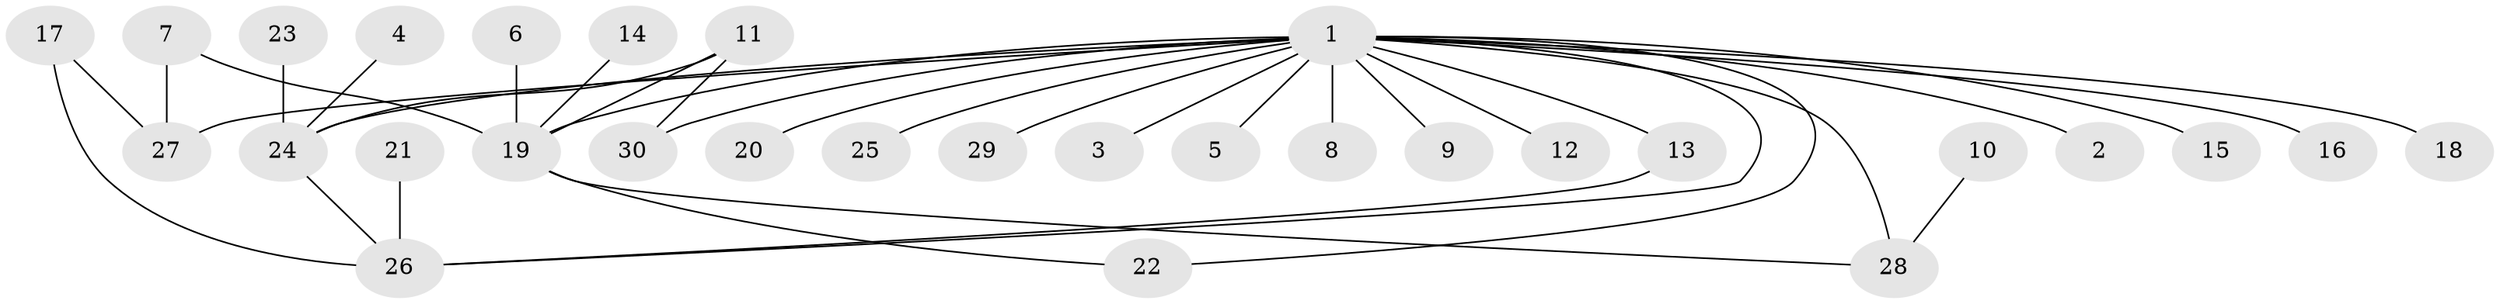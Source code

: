 // original degree distribution, {16: 0.01694915254237288, 15: 0.01694915254237288, 3: 0.0847457627118644, 4: 0.03389830508474576, 1: 0.5254237288135594, 8: 0.01694915254237288, 2: 0.22033898305084745, 7: 0.05084745762711865, 5: 0.03389830508474576}
// Generated by graph-tools (version 1.1) at 2025/25/03/09/25 03:25:55]
// undirected, 30 vertices, 37 edges
graph export_dot {
graph [start="1"]
  node [color=gray90,style=filled];
  1;
  2;
  3;
  4;
  5;
  6;
  7;
  8;
  9;
  10;
  11;
  12;
  13;
  14;
  15;
  16;
  17;
  18;
  19;
  20;
  21;
  22;
  23;
  24;
  25;
  26;
  27;
  28;
  29;
  30;
  1 -- 2 [weight=2.0];
  1 -- 3 [weight=1.0];
  1 -- 5 [weight=1.0];
  1 -- 8 [weight=1.0];
  1 -- 9 [weight=1.0];
  1 -- 12 [weight=1.0];
  1 -- 13 [weight=1.0];
  1 -- 15 [weight=1.0];
  1 -- 16 [weight=1.0];
  1 -- 18 [weight=1.0];
  1 -- 19 [weight=2.0];
  1 -- 20 [weight=1.0];
  1 -- 22 [weight=1.0];
  1 -- 24 [weight=1.0];
  1 -- 25 [weight=1.0];
  1 -- 26 [weight=1.0];
  1 -- 27 [weight=4.0];
  1 -- 28 [weight=3.0];
  1 -- 29 [weight=1.0];
  1 -- 30 [weight=1.0];
  4 -- 24 [weight=1.0];
  6 -- 19 [weight=1.0];
  7 -- 19 [weight=1.0];
  7 -- 27 [weight=1.0];
  10 -- 28 [weight=1.0];
  11 -- 19 [weight=1.0];
  11 -- 24 [weight=1.0];
  11 -- 30 [weight=1.0];
  13 -- 26 [weight=1.0];
  14 -- 19 [weight=1.0];
  17 -- 26 [weight=1.0];
  17 -- 27 [weight=1.0];
  19 -- 22 [weight=1.0];
  19 -- 28 [weight=1.0];
  21 -- 26 [weight=1.0];
  23 -- 24 [weight=1.0];
  24 -- 26 [weight=1.0];
}
